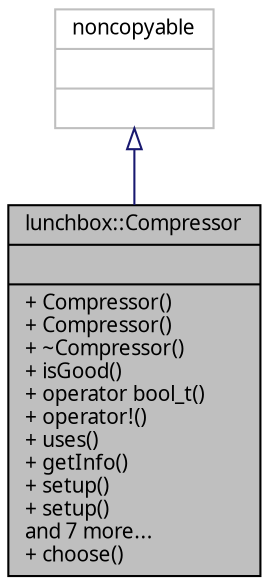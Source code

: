digraph "lunchbox::Compressor"
{
  edge [fontname="Sans",fontsize="10",labelfontname="Sans",labelfontsize="10"];
  node [fontname="Sans",fontsize="10",shape=record];
  Node1 [label="{lunchbox::Compressor\n||+ Compressor()\l+ Compressor()\l+ ~Compressor()\l+ isGood()\l+ operator bool_t()\l+ operator!()\l+ uses()\l+ getInfo()\l+ setup()\l+ setup()\land 7 more...\l+ choose()\l}",height=0.2,width=0.4,color="black", fillcolor="grey75", style="filled" fontcolor="black"];
  Node2 -> Node1 [dir="back",color="midnightblue",fontsize="10",style="solid",arrowtail="onormal",fontname="Sans"];
  Node2 [label="{noncopyable\n||}",height=0.2,width=0.4,color="grey75", fillcolor="white", style="filled"];
}
